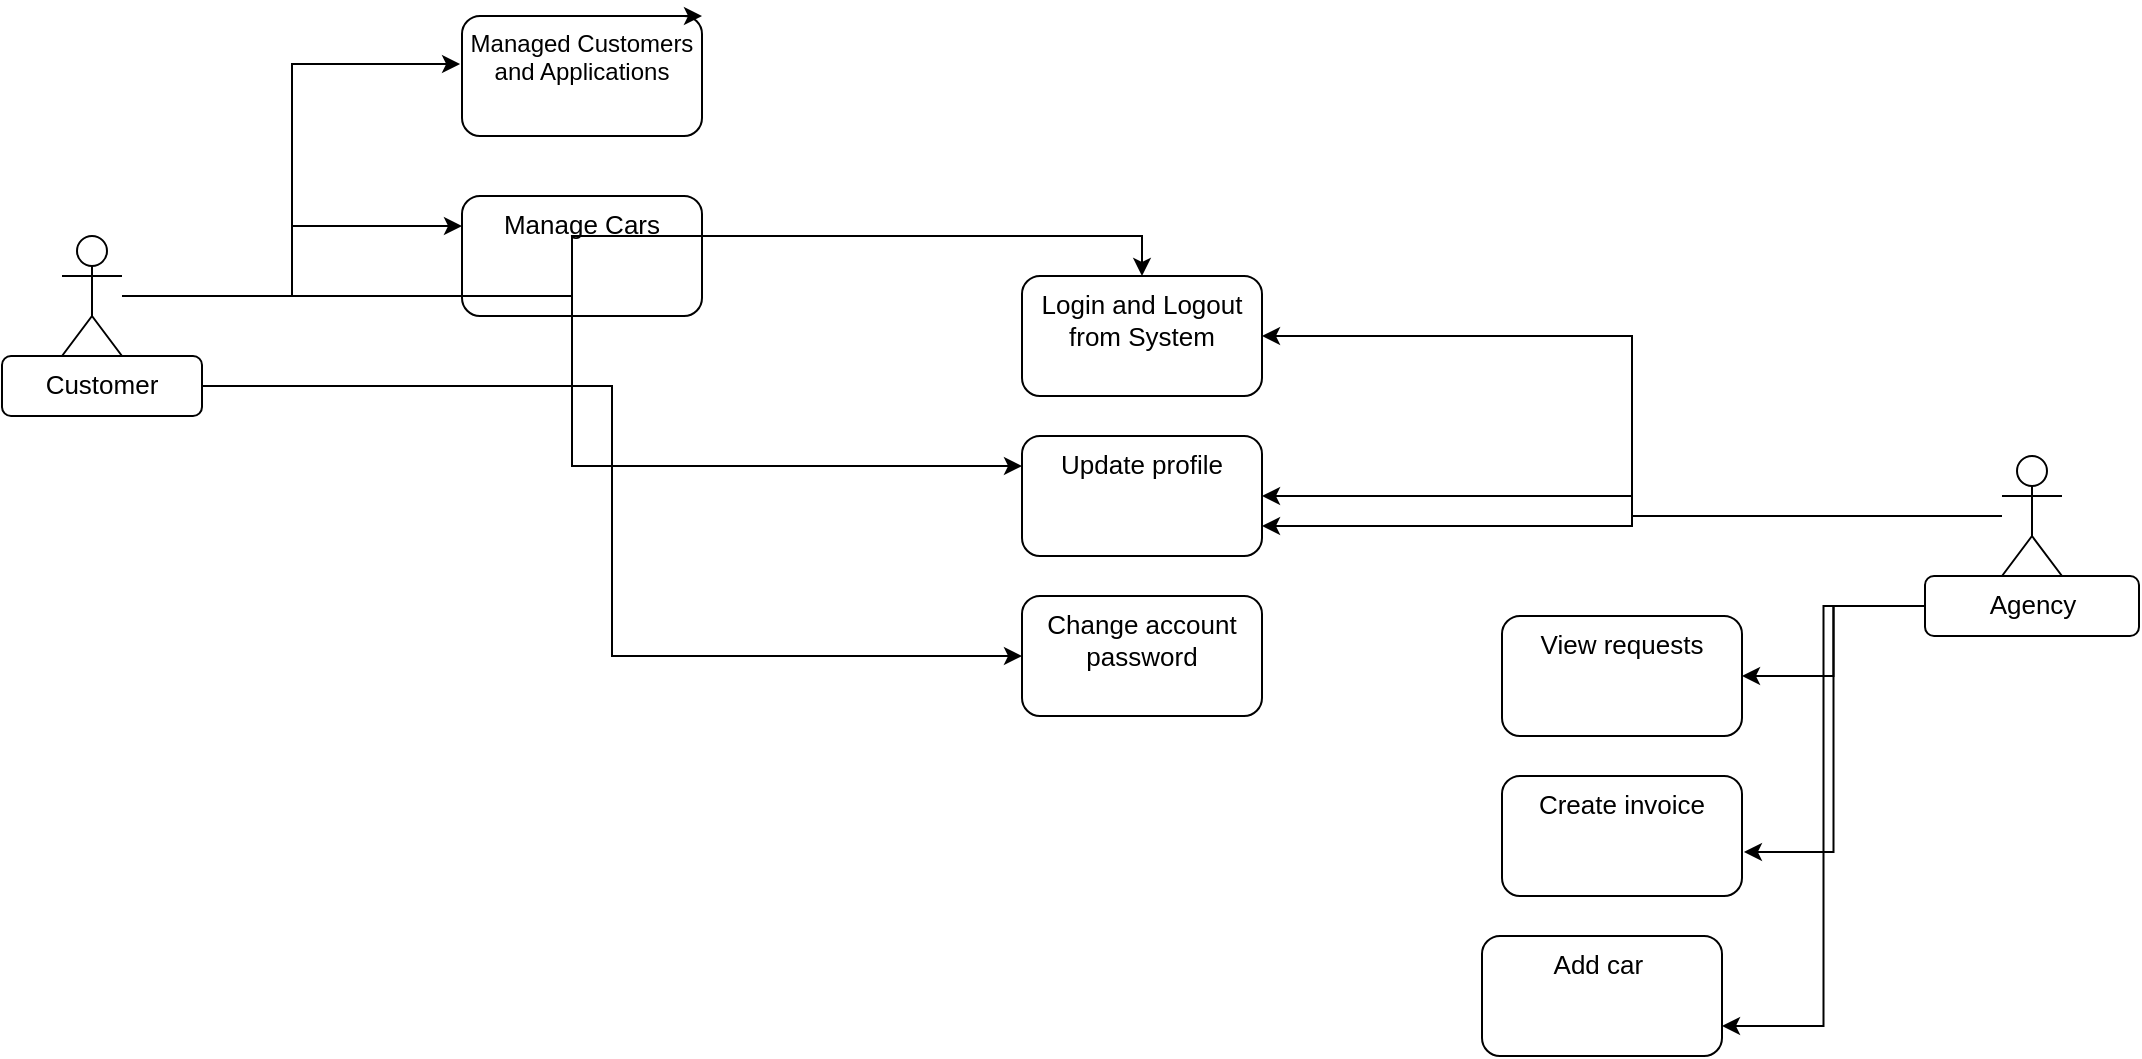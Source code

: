 <mxfile version="15.7.0" type="github">
  <diagram id="Q9evCOIq9pUZQWNZ7taY" name="Page-1">
    <mxGraphModel dx="2249" dy="762" grid="1" gridSize="10" guides="1" tooltips="1" connect="1" arrows="1" fold="1" page="1" pageScale="1" pageWidth="827" pageHeight="1169" math="0" shadow="0">
      <root>
        <mxCell id="0" />
        <mxCell id="1" parent="0" />
        <mxCell id="pLadtGYQ4u8_2Hg9Ge2t-37" style="edgeStyle=orthogonalEdgeStyle;rounded=0;orthogonalLoop=1;jettySize=auto;html=1;entryX=1;entryY=0.5;entryDx=0;entryDy=0;fontSize=13;fontColor=#000000;" edge="1" parent="1" source="pLadtGYQ4u8_2Hg9Ge2t-3" target="pLadtGYQ4u8_2Hg9Ge2t-10">
          <mxGeometry relative="1" as="geometry" />
        </mxCell>
        <mxCell id="pLadtGYQ4u8_2Hg9Ge2t-38" style="edgeStyle=orthogonalEdgeStyle;rounded=0;orthogonalLoop=1;jettySize=auto;html=1;fontSize=13;fontColor=#000000;" edge="1" parent="1" source="pLadtGYQ4u8_2Hg9Ge2t-3" target="pLadtGYQ4u8_2Hg9Ge2t-11">
          <mxGeometry relative="1" as="geometry" />
        </mxCell>
        <mxCell id="pLadtGYQ4u8_2Hg9Ge2t-39" style="edgeStyle=orthogonalEdgeStyle;rounded=0;orthogonalLoop=1;jettySize=auto;html=1;entryX=1;entryY=0.75;entryDx=0;entryDy=0;fontSize=13;fontColor=#000000;" edge="1" parent="1" source="pLadtGYQ4u8_2Hg9Ge2t-3" target="pLadtGYQ4u8_2Hg9Ge2t-11">
          <mxGeometry relative="1" as="geometry" />
        </mxCell>
        <mxCell id="pLadtGYQ4u8_2Hg9Ge2t-3" value="Actor" style="shape=umlActor;verticalLabelPosition=bottom;verticalAlign=top;html=1;outlineConnect=0;" vertex="1" parent="1">
          <mxGeometry x="750" y="270" width="30" height="60" as="geometry" />
        </mxCell>
        <mxCell id="pLadtGYQ4u8_2Hg9Ge2t-6" value="&lt;font color=&quot;#000000&quot;&gt;Managed Customers and Applications&lt;/font&gt;" style="rounded=1;whiteSpace=wrap;html=1;fontColor=#FF66B3;verticalAlign=top;" vertex="1" parent="1">
          <mxGeometry x="-20" y="50" width="120" height="60" as="geometry" />
        </mxCell>
        <mxCell id="pLadtGYQ4u8_2Hg9Ge2t-7" style="edgeStyle=orthogonalEdgeStyle;rounded=0;orthogonalLoop=1;jettySize=auto;html=1;exitX=0.75;exitY=0;exitDx=0;exitDy=0;entryX=1;entryY=0;entryDx=0;entryDy=0;fontSize=13;fontColor=#000000;" edge="1" parent="1" source="pLadtGYQ4u8_2Hg9Ge2t-6" target="pLadtGYQ4u8_2Hg9Ge2t-6">
          <mxGeometry relative="1" as="geometry" />
        </mxCell>
        <mxCell id="pLadtGYQ4u8_2Hg9Ge2t-8" value="Manage Cars" style="rounded=1;whiteSpace=wrap;html=1;fontSize=13;fontColor=#000000;verticalAlign=top;" vertex="1" parent="1">
          <mxGeometry x="-20" y="140" width="120" height="60" as="geometry" />
        </mxCell>
        <mxCell id="pLadtGYQ4u8_2Hg9Ge2t-10" value="Login and Logout from System" style="rounded=1;whiteSpace=wrap;html=1;fontSize=13;fontColor=#000000;verticalAlign=top;" vertex="1" parent="1">
          <mxGeometry x="260" y="180" width="120" height="60" as="geometry" />
        </mxCell>
        <mxCell id="pLadtGYQ4u8_2Hg9Ge2t-11" value="Update profile&lt;br&gt;" style="rounded=1;whiteSpace=wrap;html=1;fontSize=13;fontColor=#000000;verticalAlign=top;" vertex="1" parent="1">
          <mxGeometry x="260" y="260" width="120" height="60" as="geometry" />
        </mxCell>
        <mxCell id="pLadtGYQ4u8_2Hg9Ge2t-12" value="Change account password" style="rounded=1;whiteSpace=wrap;html=1;fontSize=13;fontColor=#000000;verticalAlign=top;" vertex="1" parent="1">
          <mxGeometry x="260" y="340" width="120" height="60" as="geometry" />
        </mxCell>
        <mxCell id="pLadtGYQ4u8_2Hg9Ge2t-13" value="Create invoice" style="rounded=1;whiteSpace=wrap;html=1;fontSize=13;fontColor=#000000;verticalAlign=top;" vertex="1" parent="1">
          <mxGeometry x="500" y="430" width="120" height="60" as="geometry" />
        </mxCell>
        <mxCell id="pLadtGYQ4u8_2Hg9Ge2t-14" value="View requests" style="rounded=1;whiteSpace=wrap;html=1;fontSize=13;fontColor=#000000;verticalAlign=top;" vertex="1" parent="1">
          <mxGeometry x="500" y="350" width="120" height="60" as="geometry" />
        </mxCell>
        <mxCell id="pLadtGYQ4u8_2Hg9Ge2t-15" value="Add car&amp;nbsp;" style="rounded=1;whiteSpace=wrap;html=1;fontSize=13;fontColor=#000000;verticalAlign=top;" vertex="1" parent="1">
          <mxGeometry x="490" y="510" width="120" height="60" as="geometry" />
        </mxCell>
        <mxCell id="pLadtGYQ4u8_2Hg9Ge2t-31" style="edgeStyle=orthogonalEdgeStyle;rounded=0;orthogonalLoop=1;jettySize=auto;html=1;entryX=-0.008;entryY=0.4;entryDx=0;entryDy=0;entryPerimeter=0;fontSize=13;fontColor=#000000;" edge="1" parent="1" source="pLadtGYQ4u8_2Hg9Ge2t-16" target="pLadtGYQ4u8_2Hg9Ge2t-6">
          <mxGeometry relative="1" as="geometry" />
        </mxCell>
        <mxCell id="pLadtGYQ4u8_2Hg9Ge2t-32" style="edgeStyle=orthogonalEdgeStyle;rounded=0;orthogonalLoop=1;jettySize=auto;html=1;entryX=0;entryY=0.25;entryDx=0;entryDy=0;fontSize=13;fontColor=#000000;" edge="1" parent="1" source="pLadtGYQ4u8_2Hg9Ge2t-16" target="pLadtGYQ4u8_2Hg9Ge2t-8">
          <mxGeometry relative="1" as="geometry" />
        </mxCell>
        <mxCell id="pLadtGYQ4u8_2Hg9Ge2t-34" style="edgeStyle=orthogonalEdgeStyle;rounded=0;orthogonalLoop=1;jettySize=auto;html=1;entryX=0.5;entryY=0;entryDx=0;entryDy=0;fontSize=13;fontColor=#000000;" edge="1" parent="1" source="pLadtGYQ4u8_2Hg9Ge2t-16" target="pLadtGYQ4u8_2Hg9Ge2t-10">
          <mxGeometry relative="1" as="geometry" />
        </mxCell>
        <mxCell id="pLadtGYQ4u8_2Hg9Ge2t-35" style="edgeStyle=orthogonalEdgeStyle;rounded=0;orthogonalLoop=1;jettySize=auto;html=1;entryX=0;entryY=0.25;entryDx=0;entryDy=0;fontSize=13;fontColor=#000000;" edge="1" parent="1" source="pLadtGYQ4u8_2Hg9Ge2t-16" target="pLadtGYQ4u8_2Hg9Ge2t-11">
          <mxGeometry relative="1" as="geometry" />
        </mxCell>
        <mxCell id="pLadtGYQ4u8_2Hg9Ge2t-16" value="Actor" style="shape=umlActor;verticalLabelPosition=bottom;verticalAlign=top;outlineConnect=0;fontSize=13;fontColor=#000000;html=1;" vertex="1" parent="1">
          <mxGeometry x="-220" y="160" width="30" height="60" as="geometry" />
        </mxCell>
        <mxCell id="pLadtGYQ4u8_2Hg9Ge2t-36" style="edgeStyle=orthogonalEdgeStyle;rounded=0;orthogonalLoop=1;jettySize=auto;html=1;entryX=0;entryY=0.5;entryDx=0;entryDy=0;fontSize=13;fontColor=#000000;" edge="1" parent="1" source="pLadtGYQ4u8_2Hg9Ge2t-21" target="pLadtGYQ4u8_2Hg9Ge2t-12">
          <mxGeometry relative="1" as="geometry" />
        </mxCell>
        <mxCell id="pLadtGYQ4u8_2Hg9Ge2t-21" value="Customer" style="rounded=1;whiteSpace=wrap;html=1;fontSize=13;fontColor=#000000;verticalAlign=top;" vertex="1" parent="1">
          <mxGeometry x="-250" y="220" width="100" height="30" as="geometry" />
        </mxCell>
        <mxCell id="pLadtGYQ4u8_2Hg9Ge2t-40" style="edgeStyle=orthogonalEdgeStyle;rounded=0;orthogonalLoop=1;jettySize=auto;html=1;entryX=1;entryY=0.5;entryDx=0;entryDy=0;fontSize=13;fontColor=#000000;" edge="1" parent="1" source="pLadtGYQ4u8_2Hg9Ge2t-22" target="pLadtGYQ4u8_2Hg9Ge2t-14">
          <mxGeometry relative="1" as="geometry" />
        </mxCell>
        <mxCell id="pLadtGYQ4u8_2Hg9Ge2t-41" style="edgeStyle=orthogonalEdgeStyle;rounded=0;orthogonalLoop=1;jettySize=auto;html=1;entryX=1.008;entryY=0.633;entryDx=0;entryDy=0;entryPerimeter=0;fontSize=13;fontColor=#000000;" edge="1" parent="1" source="pLadtGYQ4u8_2Hg9Ge2t-22" target="pLadtGYQ4u8_2Hg9Ge2t-13">
          <mxGeometry relative="1" as="geometry" />
        </mxCell>
        <mxCell id="pLadtGYQ4u8_2Hg9Ge2t-42" style="edgeStyle=orthogonalEdgeStyle;rounded=0;orthogonalLoop=1;jettySize=auto;html=1;entryX=1;entryY=0.75;entryDx=0;entryDy=0;fontSize=13;fontColor=#000000;" edge="1" parent="1" source="pLadtGYQ4u8_2Hg9Ge2t-22" target="pLadtGYQ4u8_2Hg9Ge2t-15">
          <mxGeometry relative="1" as="geometry" />
        </mxCell>
        <mxCell id="pLadtGYQ4u8_2Hg9Ge2t-22" value="Agency" style="rounded=1;whiteSpace=wrap;html=1;fontSize=13;fontColor=#000000;verticalAlign=top;" vertex="1" parent="1">
          <mxGeometry x="711.5" y="330" width="107" height="30" as="geometry" />
        </mxCell>
      </root>
    </mxGraphModel>
  </diagram>
</mxfile>
